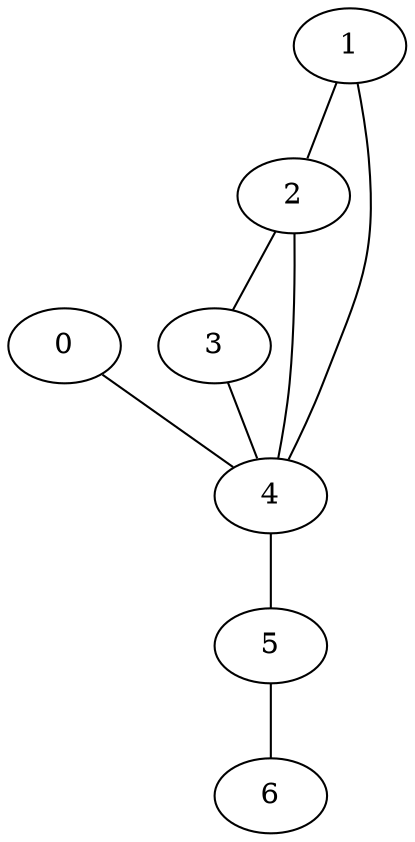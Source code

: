graph bfs
{
0 [fillcolor = white, style = filled];
1 [fillcolor = white, style = filled];
2 [fillcolor = white, style = filled];
3 [fillcolor = white, style = filled];
4 [fillcolor = white, style = filled];
5 [fillcolor = white, style = filled];
6 [fillcolor = white, style = filled];
0 -- 4;
1 -- 2;
1 -- 4;
2 -- 3;
2 -- 4;
3 -- 4;
4 -- 5;
5 -- 6;
}